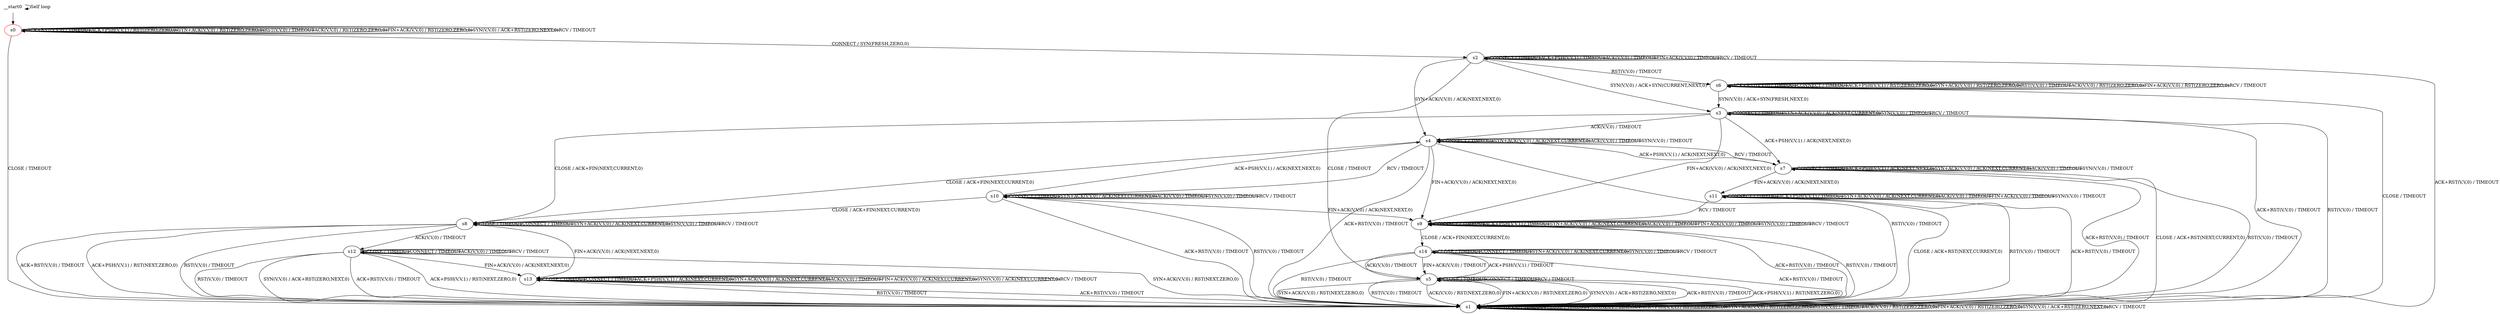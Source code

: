 digraph G {
	graph [name=G];
	s0	[color=red,
		label=s0];
	s0 -> s0	[key=0,
		label="ACK+RST(V,V,0) / TIMEOUT"];
	s0 -> s0	[key=1,
		label="ACK+PSH(V,V,1) / RST(ZERO,ZERO,0)"];
	s0 -> s0	[key=2,
		label="SYN+ACK(V,V,0) / RST(ZERO,ZERO,0)"];
	s0 -> s0	[key=3,
		label="RST(V,V,0) / TIMEOUT"];
	s0 -> s0	[key=4,
		label="ACK(V,V,0) / RST(ZERO,ZERO,0)"];
	s0 -> s0	[key=5,
		label="FIN+ACK(V,V,0) / RST(ZERO,ZERO,0)"];
	s0 -> s0	[key=6,
		label="SYN(V,V,0) / ACK+RST(ZERO,NEXT,0)"];
	s0 -> s0	[key=7,
		label="RCV / TIMEOUT"];
	s1	[label=s1];
	s0 -> s1	[key=0,
		label="CLOSE / TIMEOUT"];
	s2	[label=s2];
	s0 -> s2	[key=0,
		label="CONNECT / SYN(FRESH,ZERO,0)"];
	s1 -> s1	[key=0,
		label="ACK+RST(V,V,0) / TIMEOUT"];
	s1 -> s1	[key=1,
		label="CLOSE / TIMEOUT"];
	s1 -> s1	[key=2,
		label="CONNECT / TIMEOUT"];
	s1 -> s1	[key=3,
		label="ACK+PSH(V,V,1) / RST(ZERO,ZERO,0)"];
	s1 -> s1	[key=4,
		label="SYN+ACK(V,V,0) / RST(ZERO,ZERO,0)"];
	s1 -> s1	[key=5,
		label="RST(V,V,0) / TIMEOUT"];
	s1 -> s1	[key=6,
		label="ACK(V,V,0) / RST(ZERO,ZERO,0)"];
	s1 -> s1	[key=7,
		label="FIN+ACK(V,V,0) / RST(ZERO,ZERO,0)"];
	s1 -> s1	[key=8,
		label="SYN(V,V,0) / ACK+RST(ZERO,NEXT,0)"];
	s1 -> s1	[key=9,
		label="RCV / TIMEOUT"];
	s2 -> s1	[key=0,
		label="ACK+RST(V,V,0) / TIMEOUT"];
	s2 -> s2	[key=0,
		label="CONNECT / TIMEOUT"];
	s2 -> s2	[key=1,
		label="ACK+PSH(V,V,1) / TIMEOUT"];
	s2 -> s2	[key=2,
		label="ACK(V,V,0) / TIMEOUT"];
	s2 -> s2	[key=3,
		label="FIN+ACK(V,V,0) / TIMEOUT"];
	s2 -> s2	[key=4,
		label="RCV / TIMEOUT"];
	s3	[label=s3];
	s2 -> s3	[key=0,
		label="SYN(V,V,0) / ACK+SYN(CURRENT,NEXT,0)"];
	s4	[label=s4];
	s2 -> s4	[key=0,
		label="SYN+ACK(V,V,0) / ACK(NEXT,NEXT,0)"];
	s5	[label=s5];
	s2 -> s5	[key=0,
		label="CLOSE / TIMEOUT"];
	s6	[label=s6];
	s2 -> s6	[key=0,
		label="RST(V,V,0) / TIMEOUT"];
	s3 -> s1	[key=0,
		label="ACK+RST(V,V,0) / TIMEOUT"];
	s3 -> s1	[key=1,
		label="RST(V,V,0) / TIMEOUT"];
	s3 -> s3	[key=0,
		label="CONNECT / TIMEOUT"];
	s3 -> s3	[key=1,
		label="SYN+ACK(V,V,0) / ACK(NEXT,CURRENT,0)"];
	s3 -> s3	[key=2,
		label="SYN(V,V,0) / TIMEOUT"];
	s3 -> s3	[key=3,
		label="RCV / TIMEOUT"];
	s3 -> s4	[key=0,
		label="ACK(V,V,0) / TIMEOUT"];
	s7	[label=s7];
	s3 -> s7	[key=0,
		label="ACK+PSH(V,V,1) / ACK(NEXT,NEXT,0)"];
	s8	[label=s8];
	s3 -> s8	[key=0,
		label="CLOSE / ACK+FIN(NEXT,CURRENT,0)"];
	s9	[label=s9];
	s3 -> s9	[key=0,
		label="FIN+ACK(V,V,0) / ACK(NEXT,NEXT,0)"];
	s4 -> s1	[key=0,
		label="ACK+RST(V,V,0) / TIMEOUT"];
	s4 -> s1	[key=1,
		label="RST(V,V,0) / TIMEOUT"];
	s4 -> s4	[key=0,
		label="CONNECT / TIMEOUT"];
	s4 -> s4	[key=1,
		label="SYN+ACK(V,V,0) / ACK(NEXT,CURRENT,0)"];
	s4 -> s4	[key=2,
		label="ACK(V,V,0) / TIMEOUT"];
	s4 -> s4	[key=3,
		label="SYN(V,V,0) / TIMEOUT"];
	s4 -> s7	[key=0,
		label="ACK+PSH(V,V,1) / ACK(NEXT,NEXT,0)"];
	s4 -> s8	[key=0,
		label="CLOSE / ACK+FIN(NEXT,CURRENT,0)"];
	s4 -> s9	[key=0,
		label="FIN+ACK(V,V,0) / ACK(NEXT,NEXT,0)"];
	s10	[label=s10];
	s4 -> s10	[key=0,
		label="RCV / TIMEOUT"];
	s5 -> s1	[key=0,
		label="ACK+RST(V,V,0) / TIMEOUT"];
	s5 -> s1	[key=1,
		label="ACK+PSH(V,V,1) / RST(NEXT,ZERO,0)"];
	s5 -> s1	[key=2,
		label="SYN+ACK(V,V,0) / RST(NEXT,ZERO,0)"];
	s5 -> s1	[key=3,
		label="RST(V,V,0) / TIMEOUT"];
	s5 -> s1	[key=4,
		label="ACK(V,V,0) / RST(NEXT,ZERO,0)"];
	s5 -> s1	[key=5,
		label="FIN+ACK(V,V,0) / RST(NEXT,ZERO,0)"];
	s5 -> s1	[key=6,
		label="SYN(V,V,0) / ACK+RST(ZERO,NEXT,0)"];
	s5 -> s5	[key=0,
		label="CLOSE / TIMEOUT"];
	s5 -> s5	[key=1,
		label="CONNECT / TIMEOUT"];
	s5 -> s5	[key=2,
		label="RCV / TIMEOUT"];
	s6 -> s1	[key=0,
		label="CLOSE / TIMEOUT"];
	s6 -> s3	[key=0,
		label="SYN(V,V,0) / ACK+SYN(FRESH,NEXT,0)"];
	s6 -> s6	[key=0,
		label="ACK+RST(V,V,0) / TIMEOUT"];
	s6 -> s6	[key=1,
		label="CONNECT / TIMEOUT"];
	s6 -> s6	[key=2,
		label="ACK+PSH(V,V,1) / RST(ZERO,ZERO,0)"];
	s6 -> s6	[key=3,
		label="SYN+ACK(V,V,0) / RST(ZERO,ZERO,0)"];
	s6 -> s6	[key=4,
		label="RST(V,V,0) / TIMEOUT"];
	s6 -> s6	[key=5,
		label="ACK(V,V,0) / RST(ZERO,ZERO,0)"];
	s6 -> s6	[key=6,
		label="FIN+ACK(V,V,0) / RST(ZERO,ZERO,0)"];
	s6 -> s6	[key=7,
		label="RCV / TIMEOUT"];
	s7 -> s1	[key=0,
		label="ACK+RST(V,V,0) / TIMEOUT"];
	s7 -> s1	[key=1,
		label="CLOSE / ACK+RST(NEXT,CURRENT,0)"];
	s7 -> s1	[key=2,
		label="RST(V,V,0) / TIMEOUT"];
	s7 -> s4	[key=0,
		label="RCV / TIMEOUT"];
	s7 -> s7	[key=0,
		label="CONNECT / TIMEOUT"];
	s7 -> s7	[key=1,
		label="ACK+PSH(V,V,1) / ACK(NEXT,NEXT,0)"];
	s7 -> s7	[key=2,
		label="SYN+ACK(V,V,0) / ACK(NEXT,CURRENT,0)"];
	s7 -> s7	[key=3,
		label="ACK(V,V,0) / TIMEOUT"];
	s7 -> s7	[key=4,
		label="SYN(V,V,0) / TIMEOUT"];
	s11	[label=s11];
	s7 -> s11	[key=0,
		label="FIN+ACK(V,V,0) / ACK(NEXT,NEXT,0)"];
	s8 -> s1	[key=0,
		label="ACK+RST(V,V,0) / TIMEOUT"];
	s8 -> s1	[key=1,
		label="ACK+PSH(V,V,1) / RST(NEXT,ZERO,0)"];
	s8 -> s1	[key=2,
		label="RST(V,V,0) / TIMEOUT"];
	s8 -> s8	[key=0,
		label="CLOSE / TIMEOUT"];
	s8 -> s8	[key=1,
		label="CONNECT / TIMEOUT"];
	s8 -> s8	[key=2,
		label="SYN+ACK(V,V,0) / ACK(NEXT,CURRENT,0)"];
	s8 -> s8	[key=3,
		label="SYN(V,V,0) / TIMEOUT"];
	s8 -> s8	[key=4,
		label="RCV / TIMEOUT"];
	s12	[label=s12];
	s8 -> s12	[key=0,
		label="ACK(V,V,0) / TIMEOUT"];
	s13	[label=s13];
	s8 -> s13	[key=0,
		label="FIN+ACK(V,V,0) / ACK(NEXT,NEXT,0)"];
	s9 -> s1	[key=0,
		label="ACK+RST(V,V,0) / TIMEOUT"];
	s9 -> s1	[key=1,
		label="RST(V,V,0) / TIMEOUT"];
	s9 -> s9	[key=0,
		label="CONNECT / TIMEOUT"];
	s9 -> s9	[key=1,
		label="ACK+PSH(V,V,1) / TIMEOUT"];
	s9 -> s9	[key=2,
		label="SYN+ACK(V,V,0) / ACK(NEXT,CURRENT,0)"];
	s9 -> s9	[key=3,
		label="ACK(V,V,0) / TIMEOUT"];
	s9 -> s9	[key=4,
		label="FIN+ACK(V,V,0) / TIMEOUT"];
	s9 -> s9	[key=5,
		label="SYN(V,V,0) / TIMEOUT"];
	s9 -> s9	[key=6,
		label="RCV / TIMEOUT"];
	s14	[label=s14];
	s9 -> s14	[key=0,
		label="CLOSE / ACK+FIN(NEXT,CURRENT,0)"];
	s10 -> s1	[key=0,
		label="ACK+RST(V,V,0) / TIMEOUT"];
	s10 -> s1	[key=1,
		label="RST(V,V,0) / TIMEOUT"];
	s10 -> s4	[key=0,
		label="ACK+PSH(V,V,1) / ACK(NEXT,NEXT,0)"];
	s10 -> s8	[key=0,
		label="CLOSE / ACK+FIN(NEXT,CURRENT,0)"];
	s10 -> s9	[key=0,
		label="FIN+ACK(V,V,0) / ACK(NEXT,NEXT,0)"];
	s10 -> s10	[key=0,
		label="CONNECT / TIMEOUT"];
	s10 -> s10	[key=1,
		label="SYN+ACK(V,V,0) / ACK(NEXT,CURRENT,0)"];
	s10 -> s10	[key=2,
		label="ACK(V,V,0) / TIMEOUT"];
	s10 -> s10	[key=3,
		label="SYN(V,V,0) / TIMEOUT"];
	s10 -> s10	[key=4,
		label="RCV / TIMEOUT"];
	s11 -> s1	[key=0,
		label="ACK+RST(V,V,0) / TIMEOUT"];
	s11 -> s1	[key=1,
		label="CLOSE / ACK+RST(NEXT,CURRENT,0)"];
	s11 -> s1	[key=2,
		label="RST(V,V,0) / TIMEOUT"];
	s11 -> s9	[key=0,
		label="RCV / TIMEOUT"];
	s11 -> s11	[key=0,
		label="CONNECT / TIMEOUT"];
	s11 -> s11	[key=1,
		label="ACK+PSH(V,V,1) / TIMEOUT"];
	s11 -> s11	[key=2,
		label="SYN+ACK(V,V,0) / ACK(NEXT,CURRENT,0)"];
	s11 -> s11	[key=3,
		label="ACK(V,V,0) / TIMEOUT"];
	s11 -> s11	[key=4,
		label="FIN+ACK(V,V,0) / TIMEOUT"];
	s11 -> s11	[key=5,
		label="SYN(V,V,0) / TIMEOUT"];
	s12 -> s1	[key=0,
		label="ACK+RST(V,V,0) / TIMEOUT"];
	s12 -> s1	[key=1,
		label="ACK+PSH(V,V,1) / RST(NEXT,ZERO,0)"];
	s12 -> s1	[key=2,
		label="SYN+ACK(V,V,0) / RST(NEXT,ZERO,0)"];
	s12 -> s1	[key=3,
		label="RST(V,V,0) / TIMEOUT"];
	s12 -> s1	[key=4,
		label="SYN(V,V,0) / ACK+RST(ZERO,NEXT,0)"];
	s12 -> s12	[key=0,
		label="CLOSE / TIMEOUT"];
	s12 -> s12	[key=1,
		label="CONNECT / TIMEOUT"];
	s12 -> s12	[key=2,
		label="ACK(V,V,0) / TIMEOUT"];
	s12 -> s12	[key=3,
		label="RCV / TIMEOUT"];
	s12 -> s13	[key=0,
		label="FIN+ACK(V,V,0) / ACK(NEXT,NEXT,0)"];
	s13 -> s1	[key=0,
		label="ACK+RST(V,V,0) / TIMEOUT"];
	s13 -> s1	[key=1,
		label="RST(V,V,0) / TIMEOUT"];
	s13 -> s13	[key=0,
		label="CLOSE / TIMEOUT"];
	s13 -> s13	[key=1,
		label="CONNECT / TIMEOUT"];
	s13 -> s13	[key=2,
		label="ACK+PSH(V,V,1) / ACK(NEXT,CURRENT,0)"];
	s13 -> s13	[key=3,
		label="SYN+ACK(V,V,0) / ACK(NEXT,CURRENT,0)"];
	s13 -> s13	[key=4,
		label="ACK(V,V,0) / TIMEOUT"];
	s13 -> s13	[key=5,
		label="FIN+ACK(V,V,0) / ACK(NEXT,CURRENT,0)"];
	s13 -> s13	[key=6,
		label="SYN(V,V,0) / ACK(NEXT,CURRENT,0)"];
	s13 -> s13	[key=7,
		label="RCV / TIMEOUT"];
	s14 -> s1	[key=0,
		label="ACK+RST(V,V,0) / TIMEOUT"];
	s14 -> s1	[key=1,
		label="RST(V,V,0) / TIMEOUT"];
	s14 -> s5	[key=0,
		label="ACK+PSH(V,V,1) / TIMEOUT"];
	s14 -> s5	[key=1,
		label="ACK(V,V,0) / TIMEOUT"];
	s14 -> s5	[key=2,
		label="FIN+ACK(V,V,0) / TIMEOUT"];
	s14 -> s14	[key=0,
		label="CLOSE / TIMEOUT"];
	s14 -> s14	[key=1,
		label="CONNECT / TIMEOUT"];
	s14 -> s14	[key=2,
		label="SYN+ACK(V,V,0) / ACK(NEXT,CURRENT,0)"];
	s14 -> s14	[key=3,
		label="SYN(V,V,0) / TIMEOUT"];
	s14 -> s14	[key=4,
		label="RCV / TIMEOUT"];
	__start0	[shape=none];
	__start0 -> s0	[key=0];
	__start0 -> __start0	[key=0,
		label="Self loop"];
}
